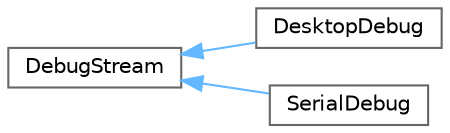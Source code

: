 digraph "Graphical Class Hierarchy"
{
 // LATEX_PDF_SIZE
  bgcolor="transparent";
  edge [fontname=Helvetica,fontsize=10,labelfontname=Helvetica,labelfontsize=10];
  node [fontname=Helvetica,fontsize=10,shape=box,height=0.2,width=0.4];
  rankdir="LR";
  Node0 [label="DebugStream",height=0.2,width=0.4,color="grey40", fillcolor="white", style="filled",URL="$classDebugStream.html",tooltip=" "];
  Node0 -> Node1 [dir="back",color="steelblue1",style="solid"];
  Node1 [label="DesktopDebug",height=0.2,width=0.4,color="grey40", fillcolor="white", style="filled",URL="$classDesktopDebug.html",tooltip=" "];
  Node0 -> Node2 [dir="back",color="steelblue1",style="solid"];
  Node2 [label="SerialDebug",height=0.2,width=0.4,color="grey40", fillcolor="white", style="filled",URL="$classSerialDebug.html",tooltip=" "];
}
